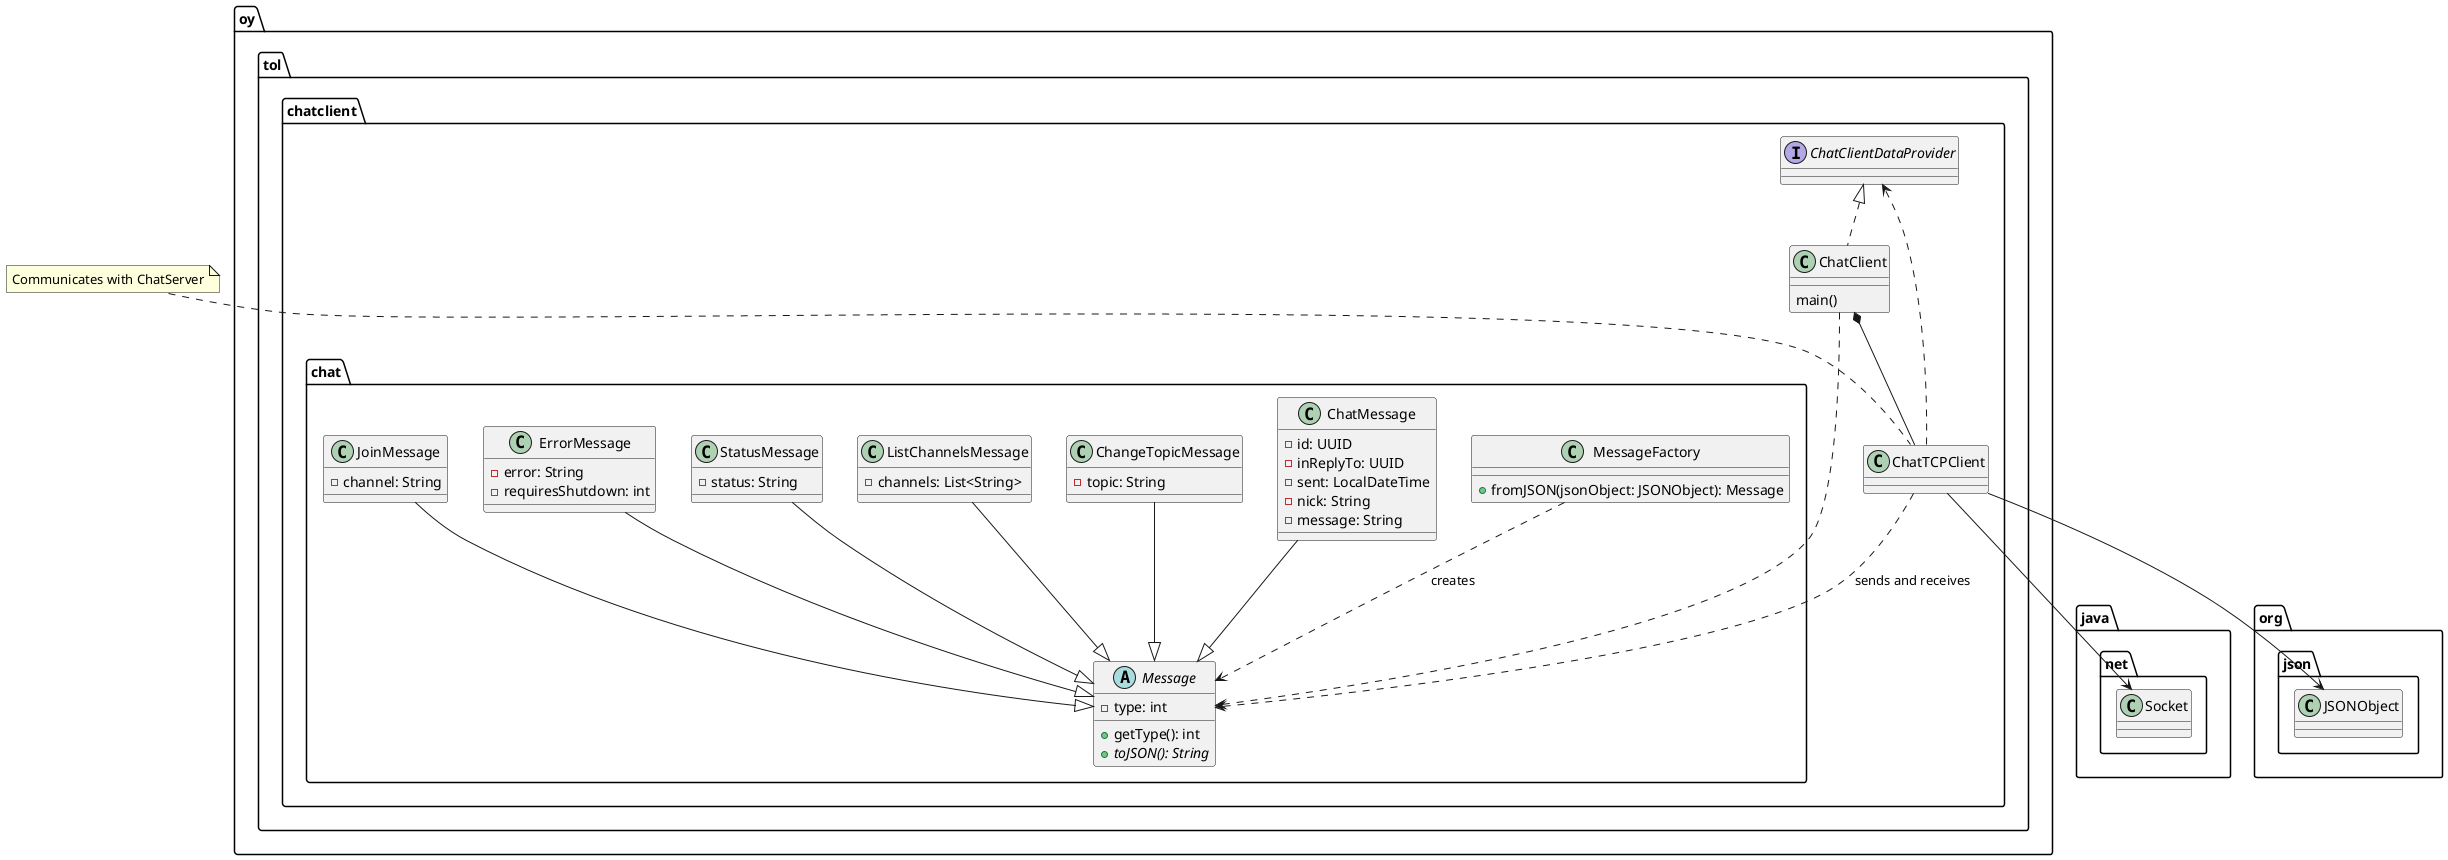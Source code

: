 @startuml
package oy.tol.chatclient {
  interface ChatClientDataProvider
  class ChatClient
  class ChatTCPClient
  package chat {
    abstract class Message {
      - type: int
      + getType(): int
      + {abstract} toJSON(): String
    }
    class ChatMessage {
      -id: UUID
      -inReplyTo: UUID
      -sent: LocalDateTime 
      -nick: String
      -message: String 
    }
    class ChangeTopicMessage {
      -topic: String
    }
    class ListChannelsMessage {
      -channels: List<String>
    }
    class StatusMessage {
      -status: String
    }
    class ErrorMessage {
      -error: String
      -requiresShutdown: int 
    }
    class JoinMessage {
      -channel: String
    }
    ChatMessage --|> Message 
    ChangeTopicMessage --|> Message 
    ListChannelsMessage --|> Message 
    StatusMessage --|> Message 
    ErrorMessage --|> Message 
    JoinMessage --|> Message
    class MessageFactory {
      +fromJSON(jsonObject: JSONObject): Message
    }
    MessageFactory ..> Message: creates
  }
}
package java.net {
  class Socket
}
package org.json {
  class JSONObject
}
ChatClient : main()
ChatClientDataProvider <|.. ChatClient
ChatClient *-- ChatTCPClient
ChatTCPClient ..> ChatClientDataProvider
ChatTCPClient --> Socket
ChatTCPClient --> JSONObject
ChatTCPClient ..> Message: sends and receives
ChatClient ..> Message
note "Communicates with ChatServer" as N1
N1 .. ChatTCPClient
@enduml

